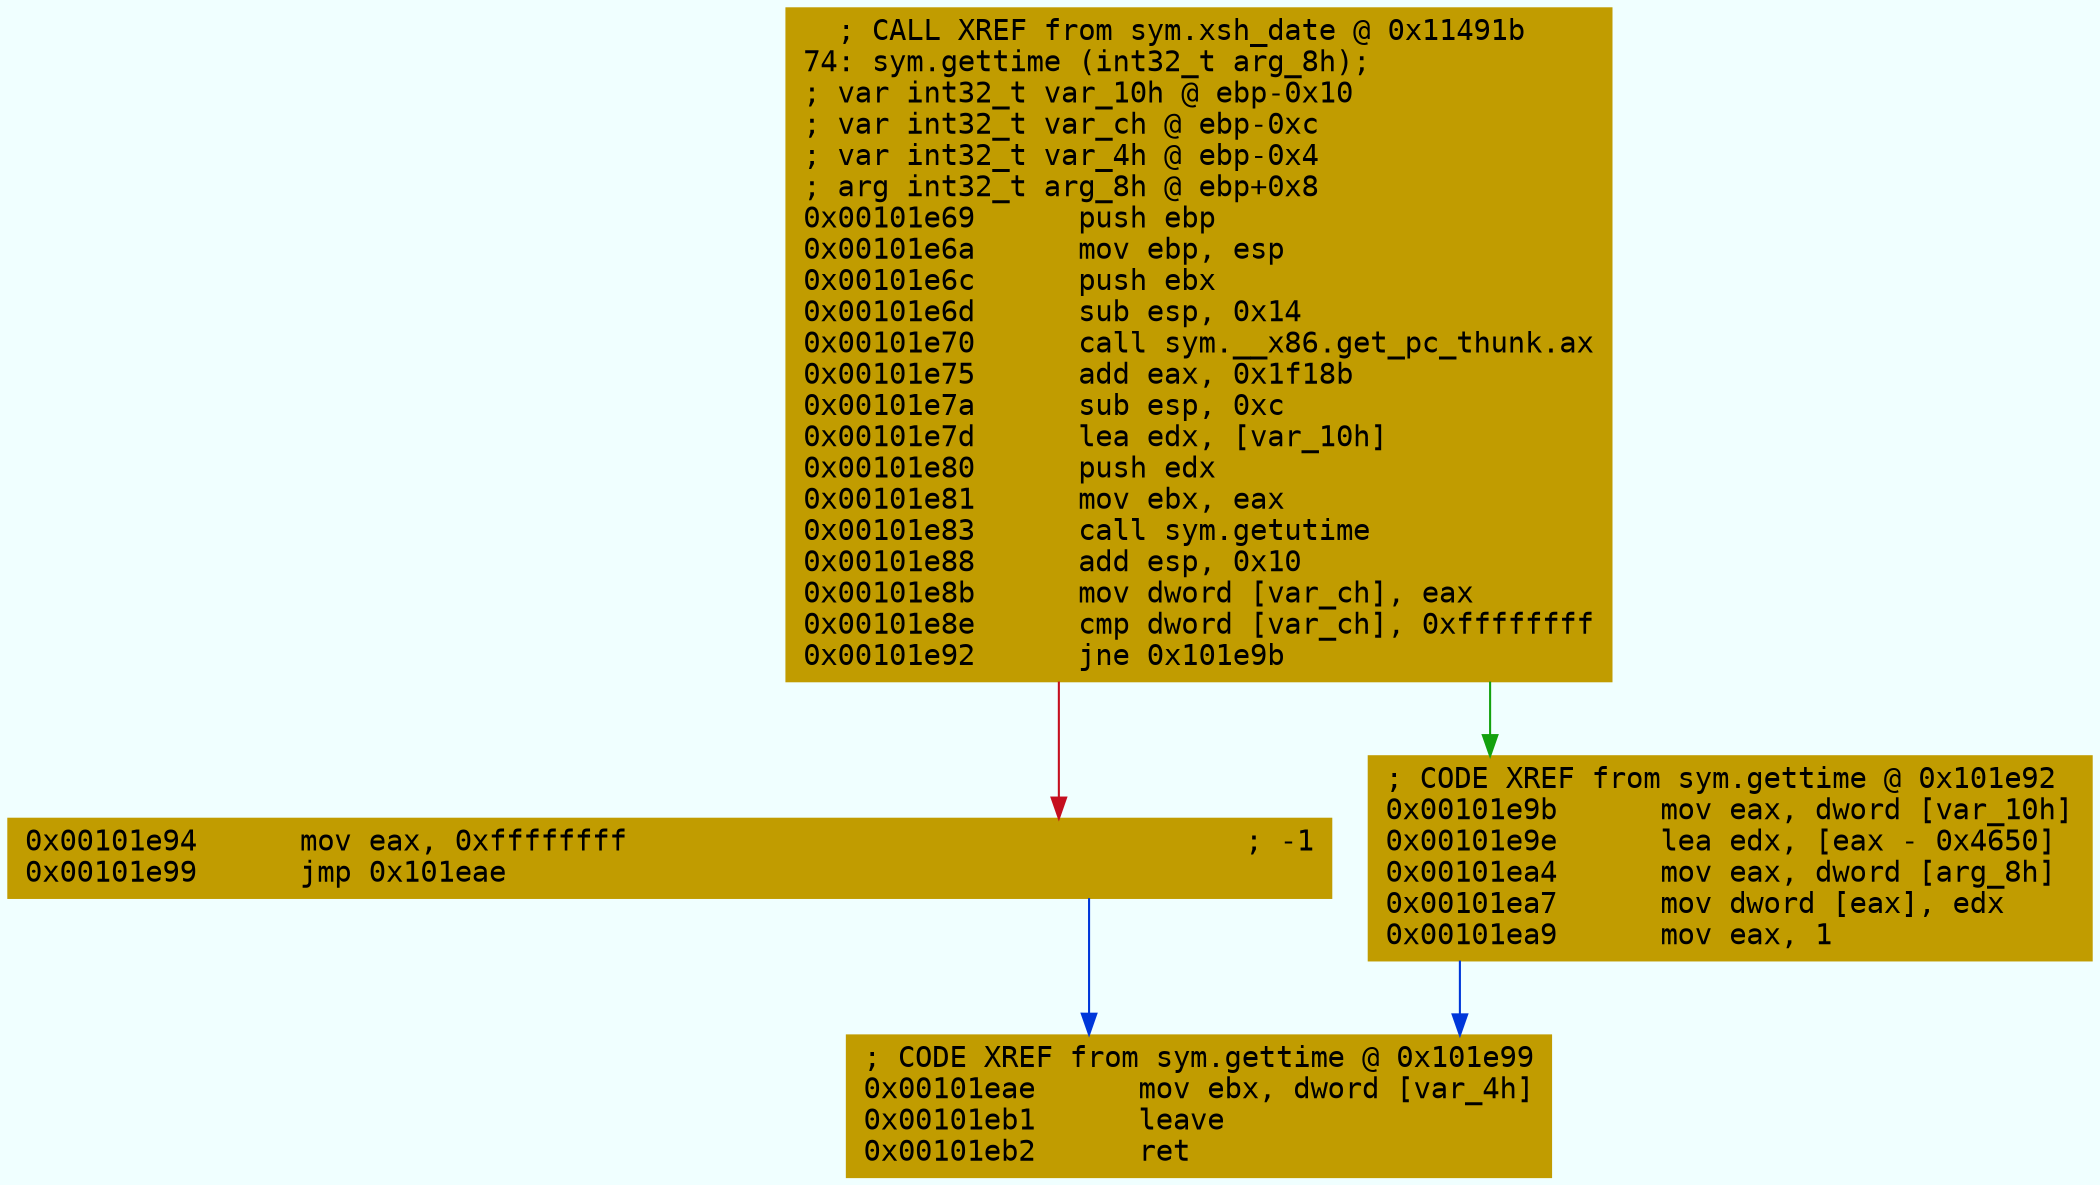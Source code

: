 digraph code {
	graph [bgcolor=azure fontsize=8 fontname="Courier" splines="ortho"];
	node [fillcolor=gray style=filled shape=box];
	edge [arrowhead="normal"];
	"0x00101e69" [URL="sym.gettime/0x00101e69", fillcolor="#c19c00",color="#c19c00", fontname="Courier",label="  ; CALL XREF from sym.xsh_date @ 0x11491b\l74: sym.gettime (int32_t arg_8h);\l; var int32_t var_10h @ ebp-0x10\l; var int32_t var_ch @ ebp-0xc\l; var int32_t var_4h @ ebp-0x4\l; arg int32_t arg_8h @ ebp+0x8\l0x00101e69      push ebp\l0x00101e6a      mov ebp, esp\l0x00101e6c      push ebx\l0x00101e6d      sub esp, 0x14\l0x00101e70      call sym.__x86.get_pc_thunk.ax\l0x00101e75      add eax, 0x1f18b\l0x00101e7a      sub esp, 0xc\l0x00101e7d      lea edx, [var_10h]\l0x00101e80      push edx\l0x00101e81      mov ebx, eax\l0x00101e83      call sym.getutime\l0x00101e88      add esp, 0x10\l0x00101e8b      mov dword [var_ch], eax\l0x00101e8e      cmp dword [var_ch], 0xffffffff\l0x00101e92      jne 0x101e9b\l"]
	"0x00101e94" [URL="sym.gettime/0x00101e94", fillcolor="#c19c00",color="#c19c00", fontname="Courier",label="0x00101e94      mov eax, 0xffffffff                                    ; -1\l0x00101e99      jmp 0x101eae\l"]
	"0x00101e9b" [URL="sym.gettime/0x00101e9b", fillcolor="#c19c00",color="#c19c00", fontname="Courier",label="; CODE XREF from sym.gettime @ 0x101e92\l0x00101e9b      mov eax, dword [var_10h]\l0x00101e9e      lea edx, [eax - 0x4650]\l0x00101ea4      mov eax, dword [arg_8h]\l0x00101ea7      mov dword [eax], edx\l0x00101ea9      mov eax, 1\l"]
	"0x00101eae" [URL="sym.gettime/0x00101eae", fillcolor="#c19c00",color="#c19c00", fontname="Courier",label="; CODE XREF from sym.gettime @ 0x101e99\l0x00101eae      mov ebx, dword [var_4h]\l0x00101eb1      leave\l0x00101eb2      ret\l"]
        "0x00101e69" -> "0x00101e9b" [color="#13a10e"];
        "0x00101e69" -> "0x00101e94" [color="#c50f1f"];
        "0x00101e94" -> "0x00101eae" [color="#0037da"];
        "0x00101e9b" -> "0x00101eae" [color="#0037da"];
}
